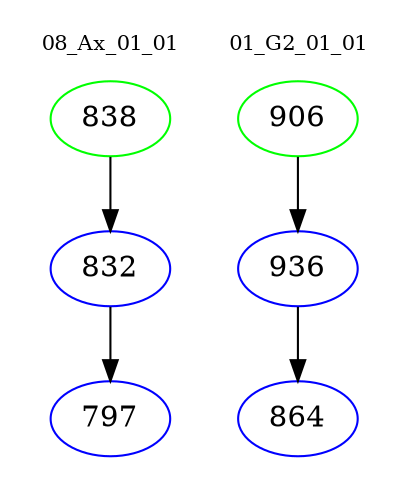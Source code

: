 digraph{
subgraph cluster_0 {
color = white
label = "08_Ax_01_01";
fontsize=10;
T0_838 [label="838", color="green"]
T0_838 -> T0_832 [color="black"]
T0_832 [label="832", color="blue"]
T0_832 -> T0_797 [color="black"]
T0_797 [label="797", color="blue"]
}
subgraph cluster_1 {
color = white
label = "01_G2_01_01";
fontsize=10;
T1_906 [label="906", color="green"]
T1_906 -> T1_936 [color="black"]
T1_936 [label="936", color="blue"]
T1_936 -> T1_864 [color="black"]
T1_864 [label="864", color="blue"]
}
}
